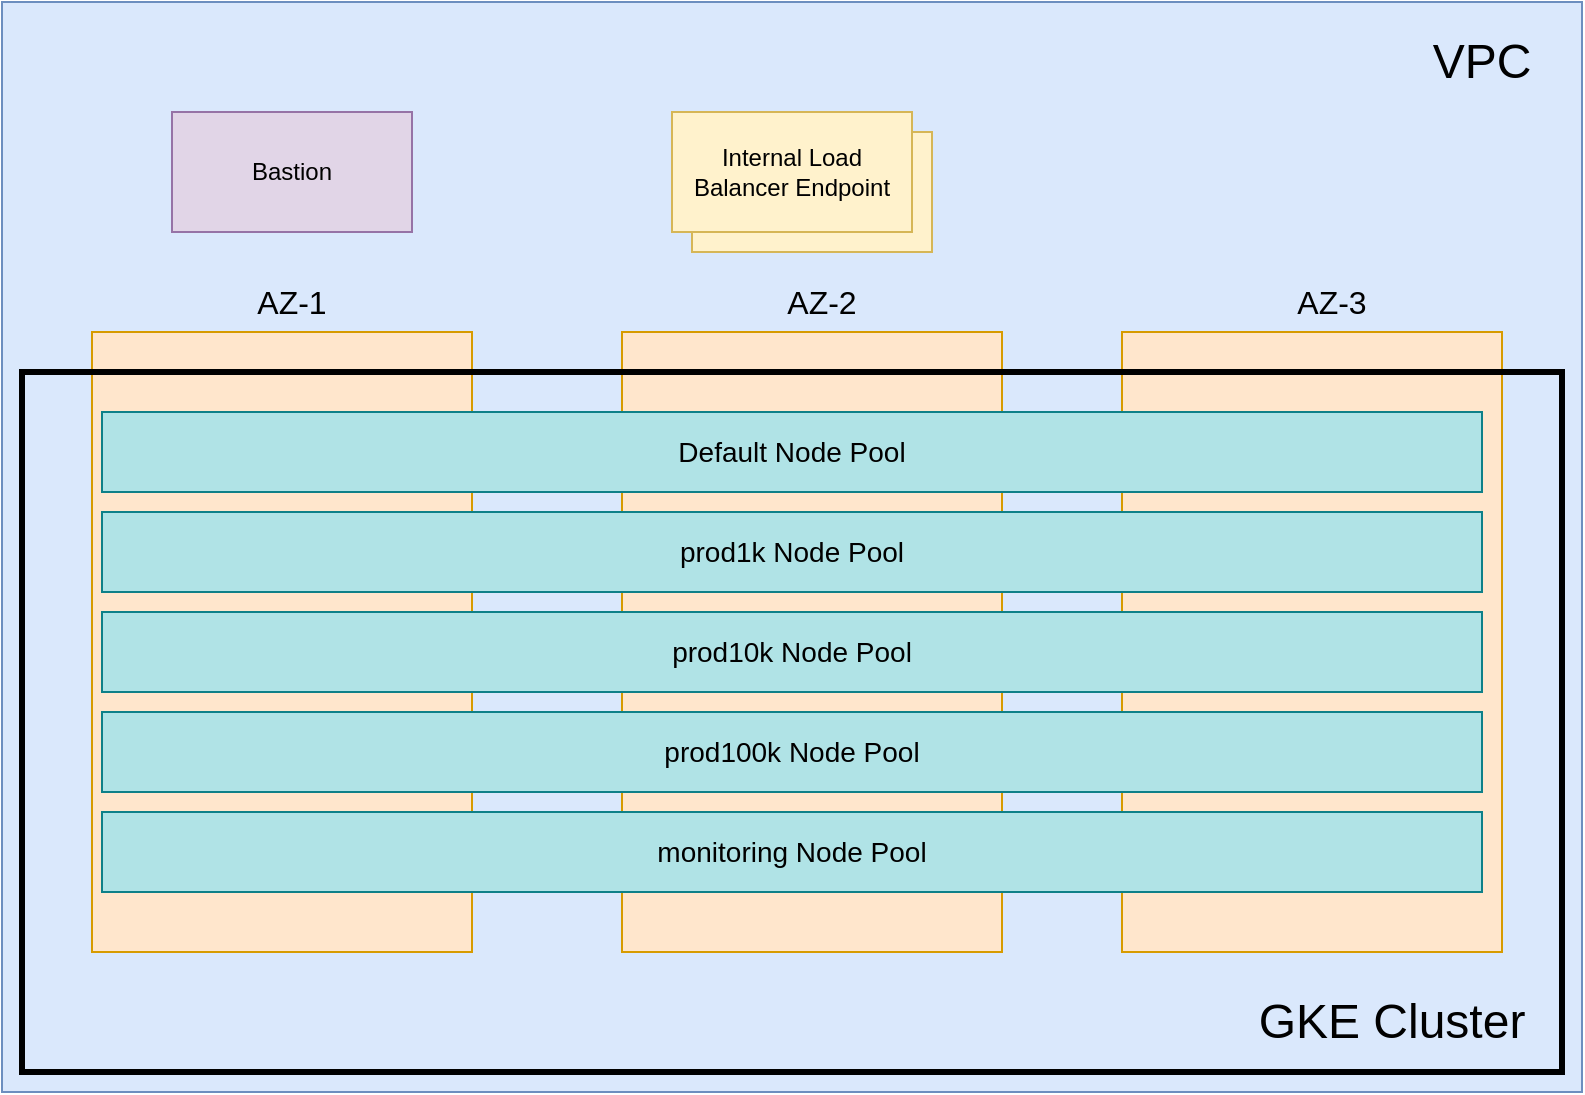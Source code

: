 <mxfile version="21.5.1" type="device">
  <diagram name="Page-1" id="wOth1ota07Pw-S6lClBJ">
    <mxGraphModel dx="1656" dy="999" grid="1" gridSize="10" guides="1" tooltips="1" connect="1" arrows="1" fold="1" page="1" pageScale="1" pageWidth="850" pageHeight="1100" math="0" shadow="0">
      <root>
        <mxCell id="0" />
        <mxCell id="1" parent="0" />
        <mxCell id="1PkU-f0ubo03ow83YB08-6" value="" style="rounded=0;whiteSpace=wrap;html=1;fillColor=#dae8fc;strokeColor=#6c8ebf;" parent="1" vertex="1">
          <mxGeometry x="20" y="35" width="790" height="545" as="geometry" />
        </mxCell>
        <mxCell id="yffBxAs0DZZ8emXcpn5b-2" value="" style="rounded=0;whiteSpace=wrap;html=1;fillColor=#ffe6cc;strokeColor=#d79b00;" vertex="1" parent="1">
          <mxGeometry x="65" y="200" width="190" height="310" as="geometry" />
        </mxCell>
        <mxCell id="yffBxAs0DZZ8emXcpn5b-3" value="AZ-1" style="text;html=1;strokeColor=none;fillColor=none;align=center;verticalAlign=middle;whiteSpace=wrap;rounded=0;fontSize=16;" vertex="1" parent="1">
          <mxGeometry x="100" y="170" width="130" height="30" as="geometry" />
        </mxCell>
        <mxCell id="yffBxAs0DZZ8emXcpn5b-4" value="" style="rounded=0;whiteSpace=wrap;html=1;fillColor=#ffe6cc;strokeColor=#d79b00;" vertex="1" parent="1">
          <mxGeometry x="330" y="200" width="190" height="310" as="geometry" />
        </mxCell>
        <mxCell id="yffBxAs0DZZ8emXcpn5b-5" value="&lt;div&gt;AZ-2&lt;/div&gt;" style="text;html=1;strokeColor=none;fillColor=none;align=center;verticalAlign=middle;whiteSpace=wrap;rounded=0;fontSize=16;" vertex="1" parent="1">
          <mxGeometry x="365" y="170" width="130" height="30" as="geometry" />
        </mxCell>
        <mxCell id="yffBxAs0DZZ8emXcpn5b-6" value="" style="rounded=0;whiteSpace=wrap;html=1;fillColor=#ffe6cc;strokeColor=#d79b00;" vertex="1" parent="1">
          <mxGeometry x="580" y="200" width="190" height="310" as="geometry" />
        </mxCell>
        <mxCell id="yffBxAs0DZZ8emXcpn5b-7" value="AZ-3" style="text;html=1;strokeColor=none;fillColor=none;align=center;verticalAlign=middle;whiteSpace=wrap;rounded=0;fontSize=16;" vertex="1" parent="1">
          <mxGeometry x="620" y="170" width="130" height="30" as="geometry" />
        </mxCell>
        <mxCell id="1PkU-f0ubo03ow83YB08-4" value="VPC" style="text;html=1;strokeColor=none;fillColor=none;align=center;verticalAlign=middle;whiteSpace=wrap;rounded=0;fontSize=24;" parent="1" vertex="1">
          <mxGeometry x="730" y="50" width="60" height="30" as="geometry" />
        </mxCell>
        <mxCell id="1PkU-f0ubo03ow83YB08-35" value="" style="rounded=0;whiteSpace=wrap;html=1;fillColor=none;strokeWidth=3;" parent="1" vertex="1">
          <mxGeometry x="30" y="220" width="770" height="350" as="geometry" />
        </mxCell>
        <mxCell id="1PkU-f0ubo03ow83YB08-36" value="GKE Cluster" style="text;html=1;strokeColor=none;fillColor=none;align=center;verticalAlign=middle;whiteSpace=wrap;rounded=0;fontSize=24;" parent="1" vertex="1">
          <mxGeometry x="640" y="530" width="150" height="30" as="geometry" />
        </mxCell>
        <mxCell id="1PkU-f0ubo03ow83YB08-37" value="&lt;font style=&quot;font-size: 14px;&quot;&gt;Default Node Pool&lt;br&gt;&lt;/font&gt;" style="rounded=0;whiteSpace=wrap;html=1;fillColor=#b0e3e6;strokeColor=#0e8088;" parent="1" vertex="1">
          <mxGeometry x="70" y="240" width="690" height="40" as="geometry" />
        </mxCell>
        <mxCell id="1PkU-f0ubo03ow83YB08-42" value="&lt;div&gt;&lt;font style=&quot;font-size: 14px;&quot;&gt;prod10k Node Pool&lt;/font&gt;&lt;/div&gt;" style="rounded=0;whiteSpace=wrap;html=1;fillColor=#b0e3e6;strokeColor=#0e8088;" parent="1" vertex="1">
          <mxGeometry x="70" y="340" width="690" height="40" as="geometry" />
        </mxCell>
        <mxCell id="1PkU-f0ubo03ow83YB08-45" value="&lt;font style=&quot;font-size: 14px;&quot;&gt;prod100k Node Pool&lt;/font&gt;" style="rounded=0;whiteSpace=wrap;html=1;fillColor=#b0e3e6;strokeColor=#0e8088;" parent="1" vertex="1">
          <mxGeometry x="70" y="390" width="690" height="40" as="geometry" />
        </mxCell>
        <mxCell id="1PkU-f0ubo03ow83YB08-48" value="&lt;font style=&quot;font-size: 14px;&quot;&gt;monitoring Node Pool&lt;/font&gt;" style="rounded=0;whiteSpace=wrap;html=1;fillColor=#b0e3e6;strokeColor=#0e8088;" parent="1" vertex="1">
          <mxGeometry x="70" y="440" width="690" height="40" as="geometry" />
        </mxCell>
        <mxCell id="yffBxAs0DZZ8emXcpn5b-1" value="&lt;div&gt;&lt;font style=&quot;font-size: 14px;&quot;&gt;prod1k Node Pool&lt;/font&gt;&lt;/div&gt;" style="rounded=0;whiteSpace=wrap;html=1;fillColor=#b0e3e6;strokeColor=#0e8088;" vertex="1" parent="1">
          <mxGeometry x="70" y="290" width="690" height="40" as="geometry" />
        </mxCell>
        <mxCell id="yffBxAs0DZZ8emXcpn5b-8" value="Bastion" style="rounded=0;whiteSpace=wrap;html=1;fillColor=#e1d5e7;strokeColor=#9673a6;" vertex="1" parent="1">
          <mxGeometry x="105" y="90" width="120" height="60" as="geometry" />
        </mxCell>
        <mxCell id="yffBxAs0DZZ8emXcpn5b-9" value="" style="rounded=0;whiteSpace=wrap;html=1;fillColor=#fff2cc;strokeColor=#d6b656;" vertex="1" parent="1">
          <mxGeometry x="365" y="100" width="120" height="60" as="geometry" />
        </mxCell>
        <mxCell id="yffBxAs0DZZ8emXcpn5b-10" value="Internal Load Balancer Endpoint" style="rounded=0;whiteSpace=wrap;html=1;fillColor=#fff2cc;strokeColor=#d6b656;" vertex="1" parent="1">
          <mxGeometry x="355" y="90" width="120" height="60" as="geometry" />
        </mxCell>
      </root>
    </mxGraphModel>
  </diagram>
</mxfile>
